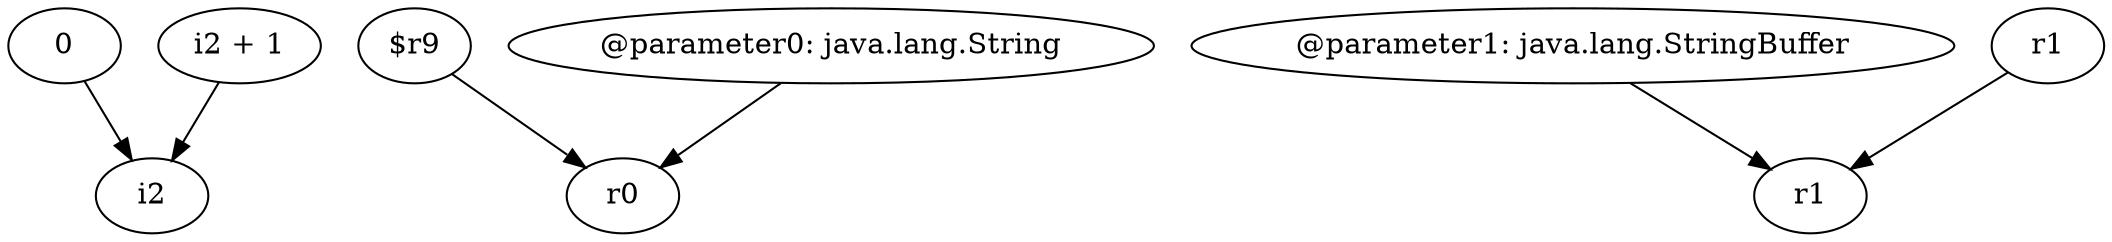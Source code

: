 digraph g {
0[label="0"]
1[label="i2"]
0->1[label=""]
2[label="$r9"]
3[label="r0"]
2->3[label=""]
4[label="@parameter1: java.lang.StringBuffer"]
5[label="r1"]
4->5[label=""]
6[label="r1"]
6->5[label=""]
7[label="@parameter0: java.lang.String"]
7->3[label=""]
8[label="i2 + 1"]
8->1[label=""]
}